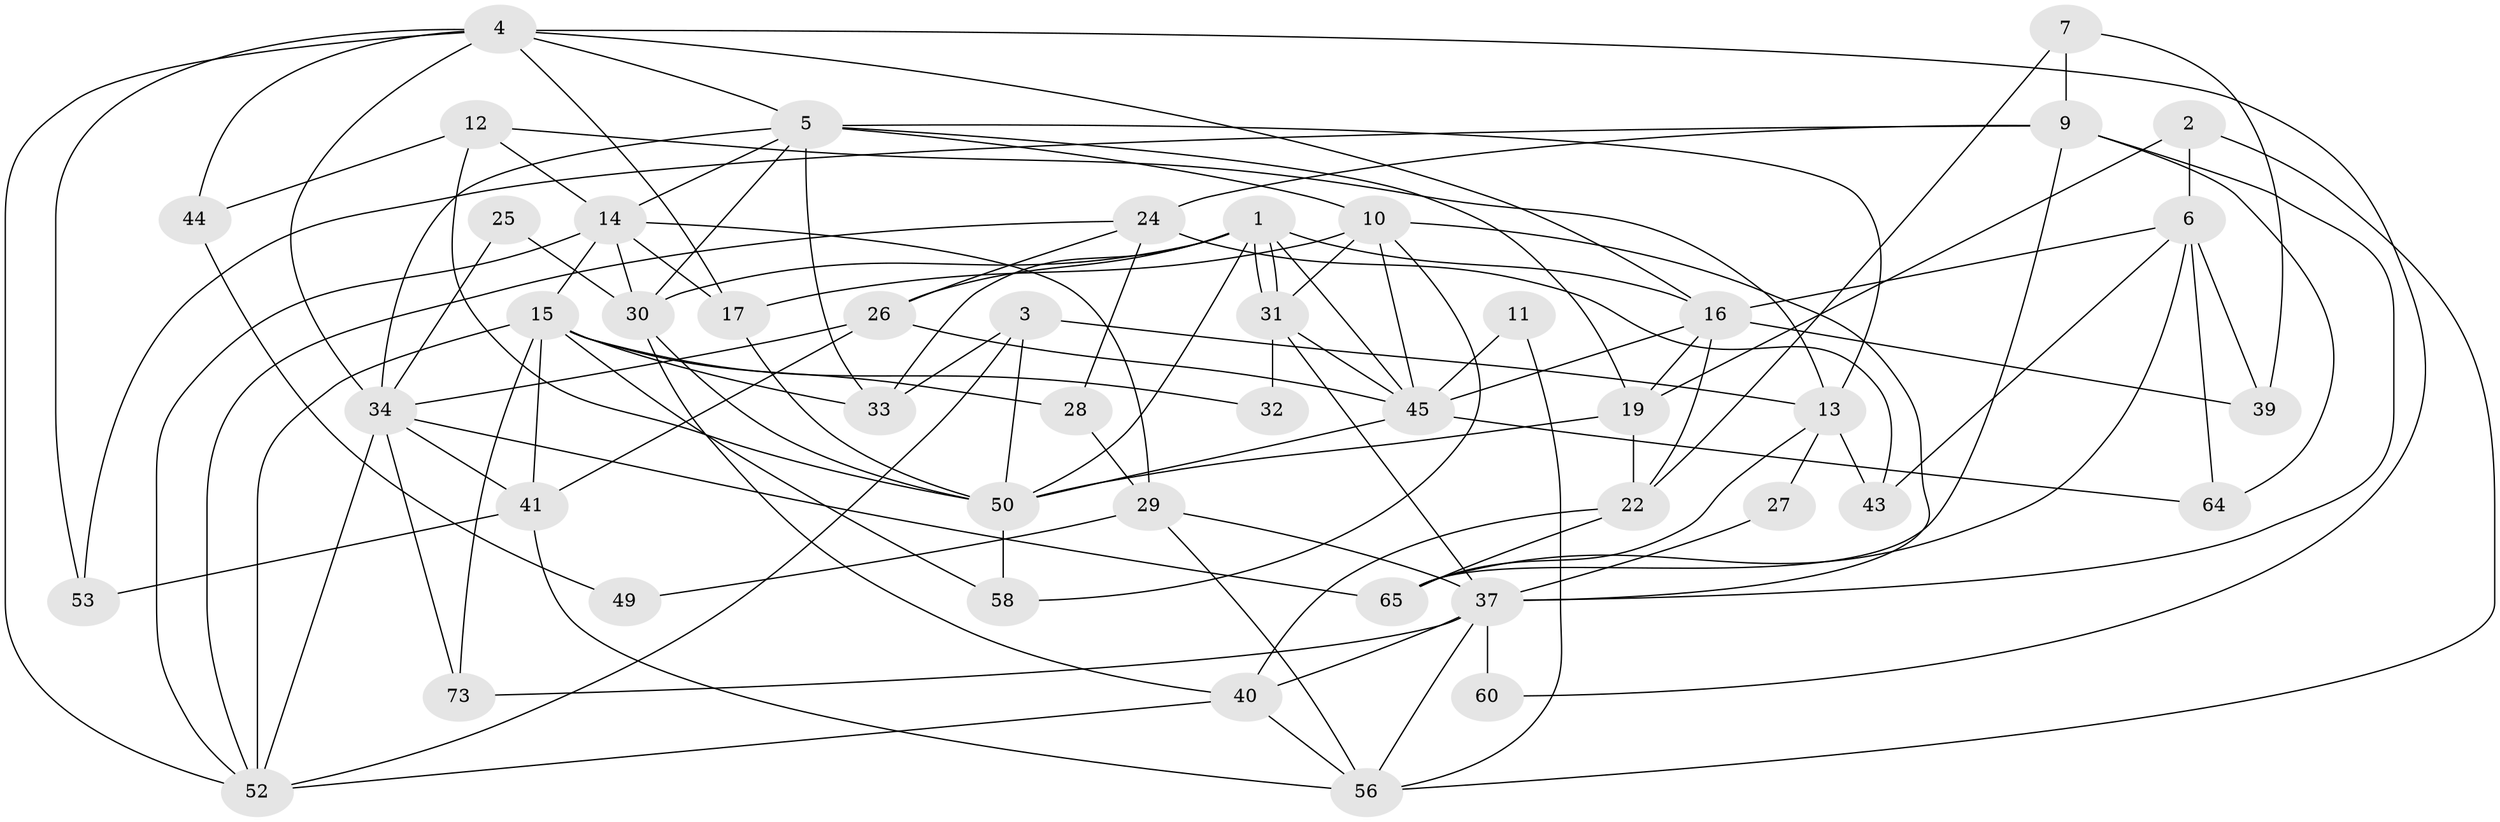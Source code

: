 // original degree distribution, {7: 0.0410958904109589, 3: 0.2602739726027397, 4: 0.2328767123287671, 6: 0.2054794520547945, 2: 0.1780821917808219, 5: 0.0821917808219178}
// Generated by graph-tools (version 1.1) at 2025/41/03/06/25 10:41:58]
// undirected, 46 vertices, 113 edges
graph export_dot {
graph [start="1"]
  node [color=gray90,style=filled];
  1 [super="+35"];
  2;
  3;
  4 [super="+8"];
  5 [super="+38"];
  6 [super="+47"];
  7;
  9 [super="+62"];
  10 [super="+63"];
  11;
  12 [super="+18"];
  13 [super="+66"];
  14 [super="+42"];
  15 [super="+20"];
  16 [super="+21"];
  17;
  19 [super="+57"];
  22 [super="+23"];
  24 [super="+36"];
  25;
  26;
  27;
  28;
  29 [super="+51"];
  30 [super="+48"];
  31 [super="+59"];
  32;
  33 [super="+72"];
  34 [super="+61"];
  37 [super="+46"];
  39 [super="+67"];
  40 [super="+68"];
  41 [super="+70"];
  43;
  44;
  45 [super="+55"];
  49;
  50 [super="+54"];
  52;
  53;
  56;
  58;
  60;
  64 [super="+71"];
  65 [super="+69"];
  73;
  1 -- 31;
  1 -- 31;
  1 -- 50;
  1 -- 16;
  1 -- 30;
  1 -- 26;
  1 -- 45;
  1 -- 33;
  2 -- 56;
  2 -- 6;
  2 -- 19;
  3 -- 13;
  3 -- 52;
  3 -- 33;
  3 -- 50;
  4 -- 17;
  4 -- 16;
  4 -- 52;
  4 -- 34;
  4 -- 5;
  4 -- 53;
  4 -- 44;
  4 -- 60;
  5 -- 14;
  5 -- 33 [weight=2];
  5 -- 34;
  5 -- 10;
  5 -- 13;
  5 -- 19;
  5 -- 30;
  6 -- 64 [weight=2];
  6 -- 16;
  6 -- 43;
  6 -- 65 [weight=2];
  6 -- 39;
  7 -- 22;
  7 -- 39;
  7 -- 9;
  9 -- 37;
  9 -- 65;
  9 -- 53;
  9 -- 24;
  9 -- 64;
  10 -- 17;
  10 -- 58;
  10 -- 37;
  10 -- 31;
  10 -- 45;
  11 -- 56;
  11 -- 45;
  12 -- 13;
  12 -- 14;
  12 -- 44;
  12 -- 50;
  13 -- 65;
  13 -- 27;
  13 -- 43;
  14 -- 17;
  14 -- 52;
  14 -- 29;
  14 -- 15;
  14 -- 30;
  15 -- 28;
  15 -- 73;
  15 -- 32;
  15 -- 33;
  15 -- 52;
  15 -- 58;
  15 -- 41;
  16 -- 19 [weight=2];
  16 -- 45;
  16 -- 22;
  16 -- 39;
  17 -- 50;
  19 -- 22 [weight=2];
  19 -- 50;
  22 -- 65;
  22 -- 40;
  24 -- 52;
  24 -- 26;
  24 -- 43;
  24 -- 28;
  25 -- 34;
  25 -- 30;
  26 -- 34;
  26 -- 45;
  26 -- 41;
  27 -- 37;
  28 -- 29;
  29 -- 56;
  29 -- 49;
  29 -- 37;
  30 -- 50;
  30 -- 40;
  31 -- 45;
  31 -- 32;
  31 -- 37;
  34 -- 65;
  34 -- 73;
  34 -- 52;
  34 -- 41;
  37 -- 73;
  37 -- 60;
  37 -- 56;
  37 -- 40;
  40 -- 52;
  40 -- 56;
  41 -- 56;
  41 -- 53;
  44 -- 49;
  45 -- 64;
  45 -- 50;
  50 -- 58;
}
